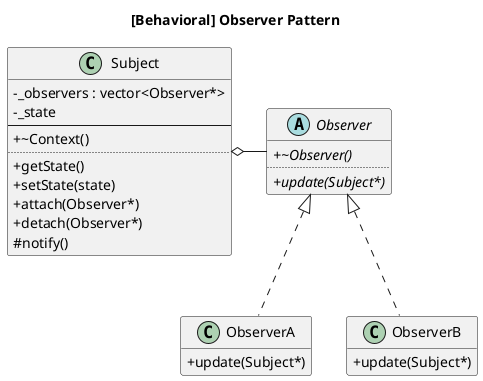 ﻿@startuml
'!pragma layout smetana
skinparam classAttributeIconSize 0

title [Behavioral] Observer Pattern

class Subject {
  - _observers : vector<Observer*>
  - _state
  --
  + ~Context()
  ..
  + getState()
  + setState(state)
  + attach(Observer*)
  + detach(Observer*)
  # notify()
}

Abstract Observer {
    + {abstract} ~Observer()
    ..
    + {abstract} update(Subject*)
}
class ObserverA {
    + update(Subject*)
}
class ObserverB {
    + update(Subject*)
}

Subject o- Observer
Observer <|.. ObserverA
Observer <|.. ObserverB

hide empty members

@enduml
